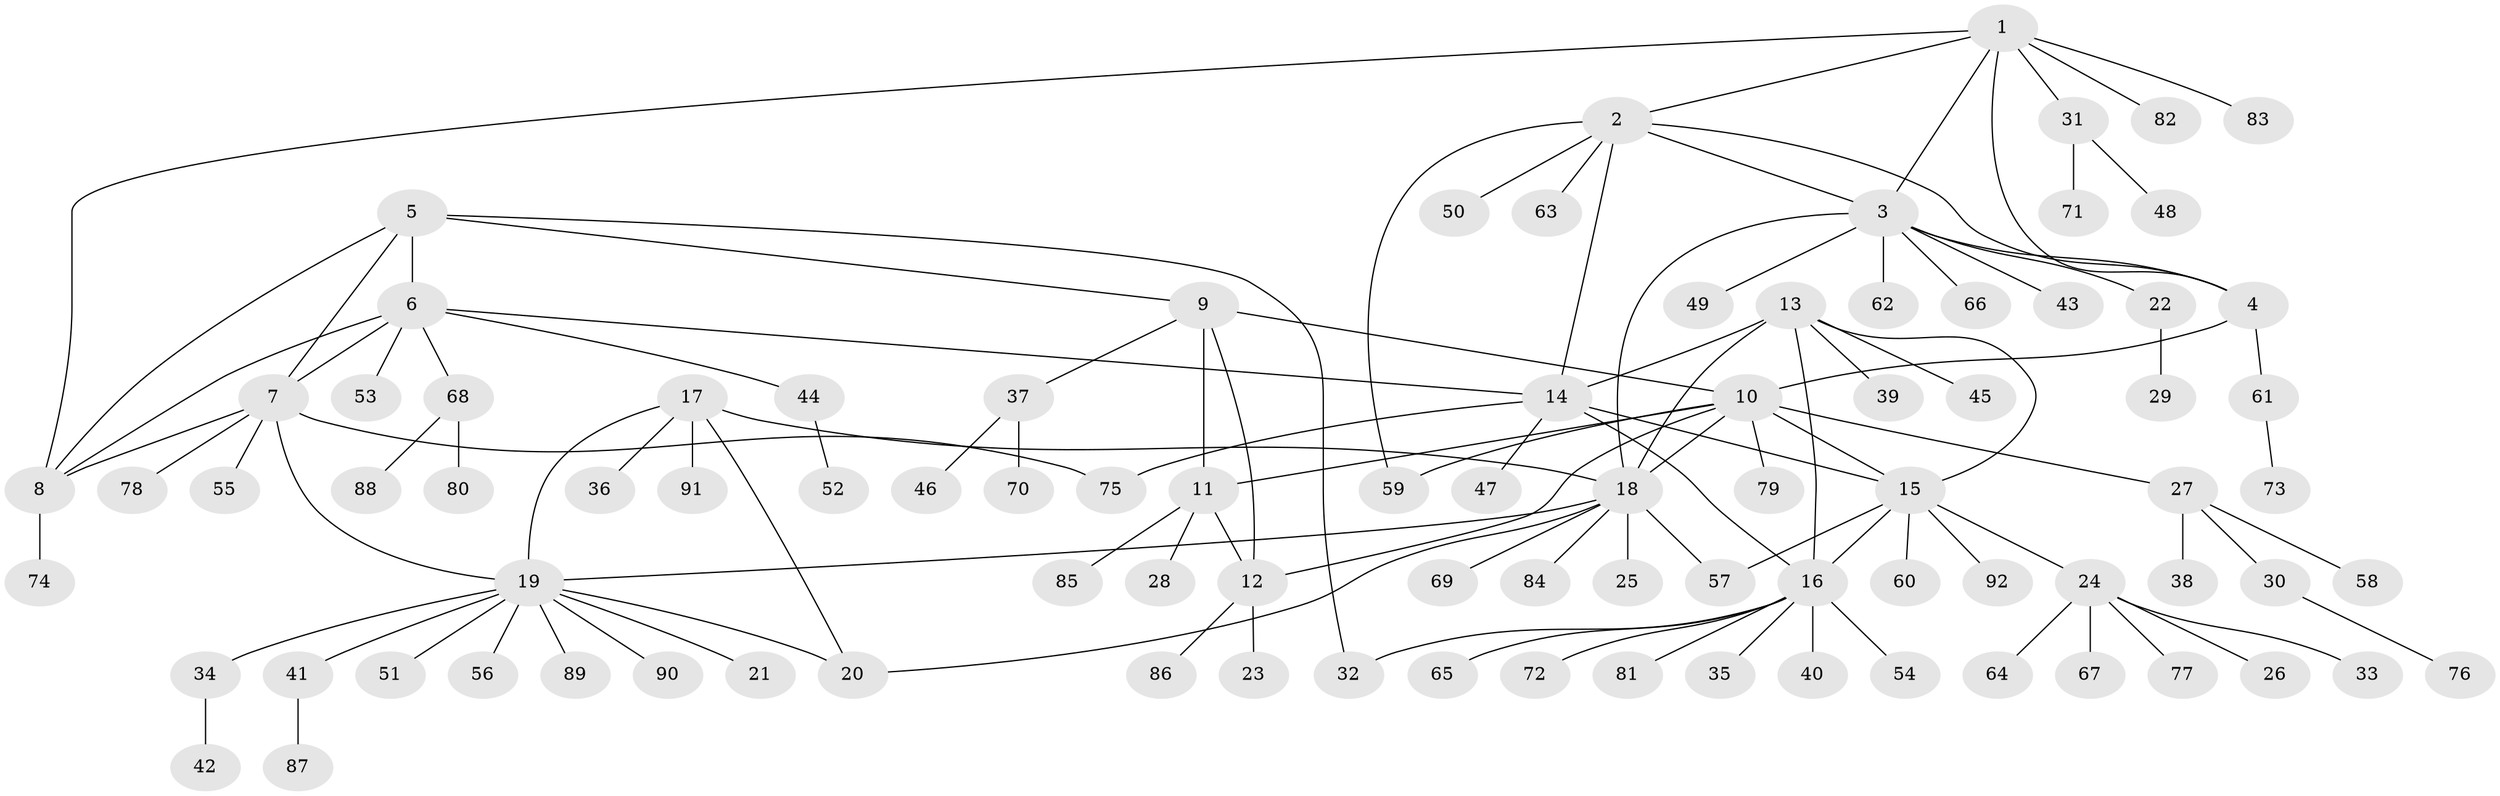 // coarse degree distribution, {6: 0.057971014492753624, 9: 0.043478260869565216, 11: 0.014492753623188406, 5: 0.07246376811594203, 4: 0.043478260869565216, 7: 0.014492753623188406, 3: 0.028985507246376812, 10: 0.014492753623188406, 1: 0.6376811594202898, 2: 0.07246376811594203}
// Generated by graph-tools (version 1.1) at 2025/52/02/27/25 19:52:21]
// undirected, 92 vertices, 116 edges
graph export_dot {
graph [start="1"]
  node [color=gray90,style=filled];
  1;
  2;
  3;
  4;
  5;
  6;
  7;
  8;
  9;
  10;
  11;
  12;
  13;
  14;
  15;
  16;
  17;
  18;
  19;
  20;
  21;
  22;
  23;
  24;
  25;
  26;
  27;
  28;
  29;
  30;
  31;
  32;
  33;
  34;
  35;
  36;
  37;
  38;
  39;
  40;
  41;
  42;
  43;
  44;
  45;
  46;
  47;
  48;
  49;
  50;
  51;
  52;
  53;
  54;
  55;
  56;
  57;
  58;
  59;
  60;
  61;
  62;
  63;
  64;
  65;
  66;
  67;
  68;
  69;
  70;
  71;
  72;
  73;
  74;
  75;
  76;
  77;
  78;
  79;
  80;
  81;
  82;
  83;
  84;
  85;
  86;
  87;
  88;
  89;
  90;
  91;
  92;
  1 -- 2;
  1 -- 3;
  1 -- 4;
  1 -- 8;
  1 -- 31;
  1 -- 82;
  1 -- 83;
  2 -- 3;
  2 -- 4;
  2 -- 14;
  2 -- 50;
  2 -- 59;
  2 -- 63;
  3 -- 4;
  3 -- 18;
  3 -- 22;
  3 -- 43;
  3 -- 49;
  3 -- 62;
  3 -- 66;
  4 -- 10;
  4 -- 61;
  5 -- 6;
  5 -- 7;
  5 -- 8;
  5 -- 9;
  5 -- 32;
  6 -- 7;
  6 -- 8;
  6 -- 14;
  6 -- 44;
  6 -- 53;
  6 -- 68;
  7 -- 8;
  7 -- 19;
  7 -- 55;
  7 -- 75;
  7 -- 78;
  8 -- 74;
  9 -- 10;
  9 -- 11;
  9 -- 12;
  9 -- 37;
  10 -- 11;
  10 -- 12;
  10 -- 15;
  10 -- 18;
  10 -- 27;
  10 -- 59;
  10 -- 79;
  11 -- 12;
  11 -- 28;
  11 -- 85;
  12 -- 23;
  12 -- 86;
  13 -- 14;
  13 -- 15;
  13 -- 16;
  13 -- 18;
  13 -- 39;
  13 -- 45;
  14 -- 15;
  14 -- 16;
  14 -- 47;
  14 -- 75;
  15 -- 16;
  15 -- 24;
  15 -- 57;
  15 -- 60;
  15 -- 92;
  16 -- 32;
  16 -- 35;
  16 -- 40;
  16 -- 54;
  16 -- 65;
  16 -- 72;
  16 -- 81;
  17 -- 18;
  17 -- 19;
  17 -- 20;
  17 -- 36;
  17 -- 91;
  18 -- 19;
  18 -- 20;
  18 -- 25;
  18 -- 57;
  18 -- 69;
  18 -- 84;
  19 -- 20;
  19 -- 21;
  19 -- 34;
  19 -- 41;
  19 -- 51;
  19 -- 56;
  19 -- 89;
  19 -- 90;
  22 -- 29;
  24 -- 26;
  24 -- 33;
  24 -- 64;
  24 -- 67;
  24 -- 77;
  27 -- 30;
  27 -- 38;
  27 -- 58;
  30 -- 76;
  31 -- 48;
  31 -- 71;
  34 -- 42;
  37 -- 46;
  37 -- 70;
  41 -- 87;
  44 -- 52;
  61 -- 73;
  68 -- 80;
  68 -- 88;
}
